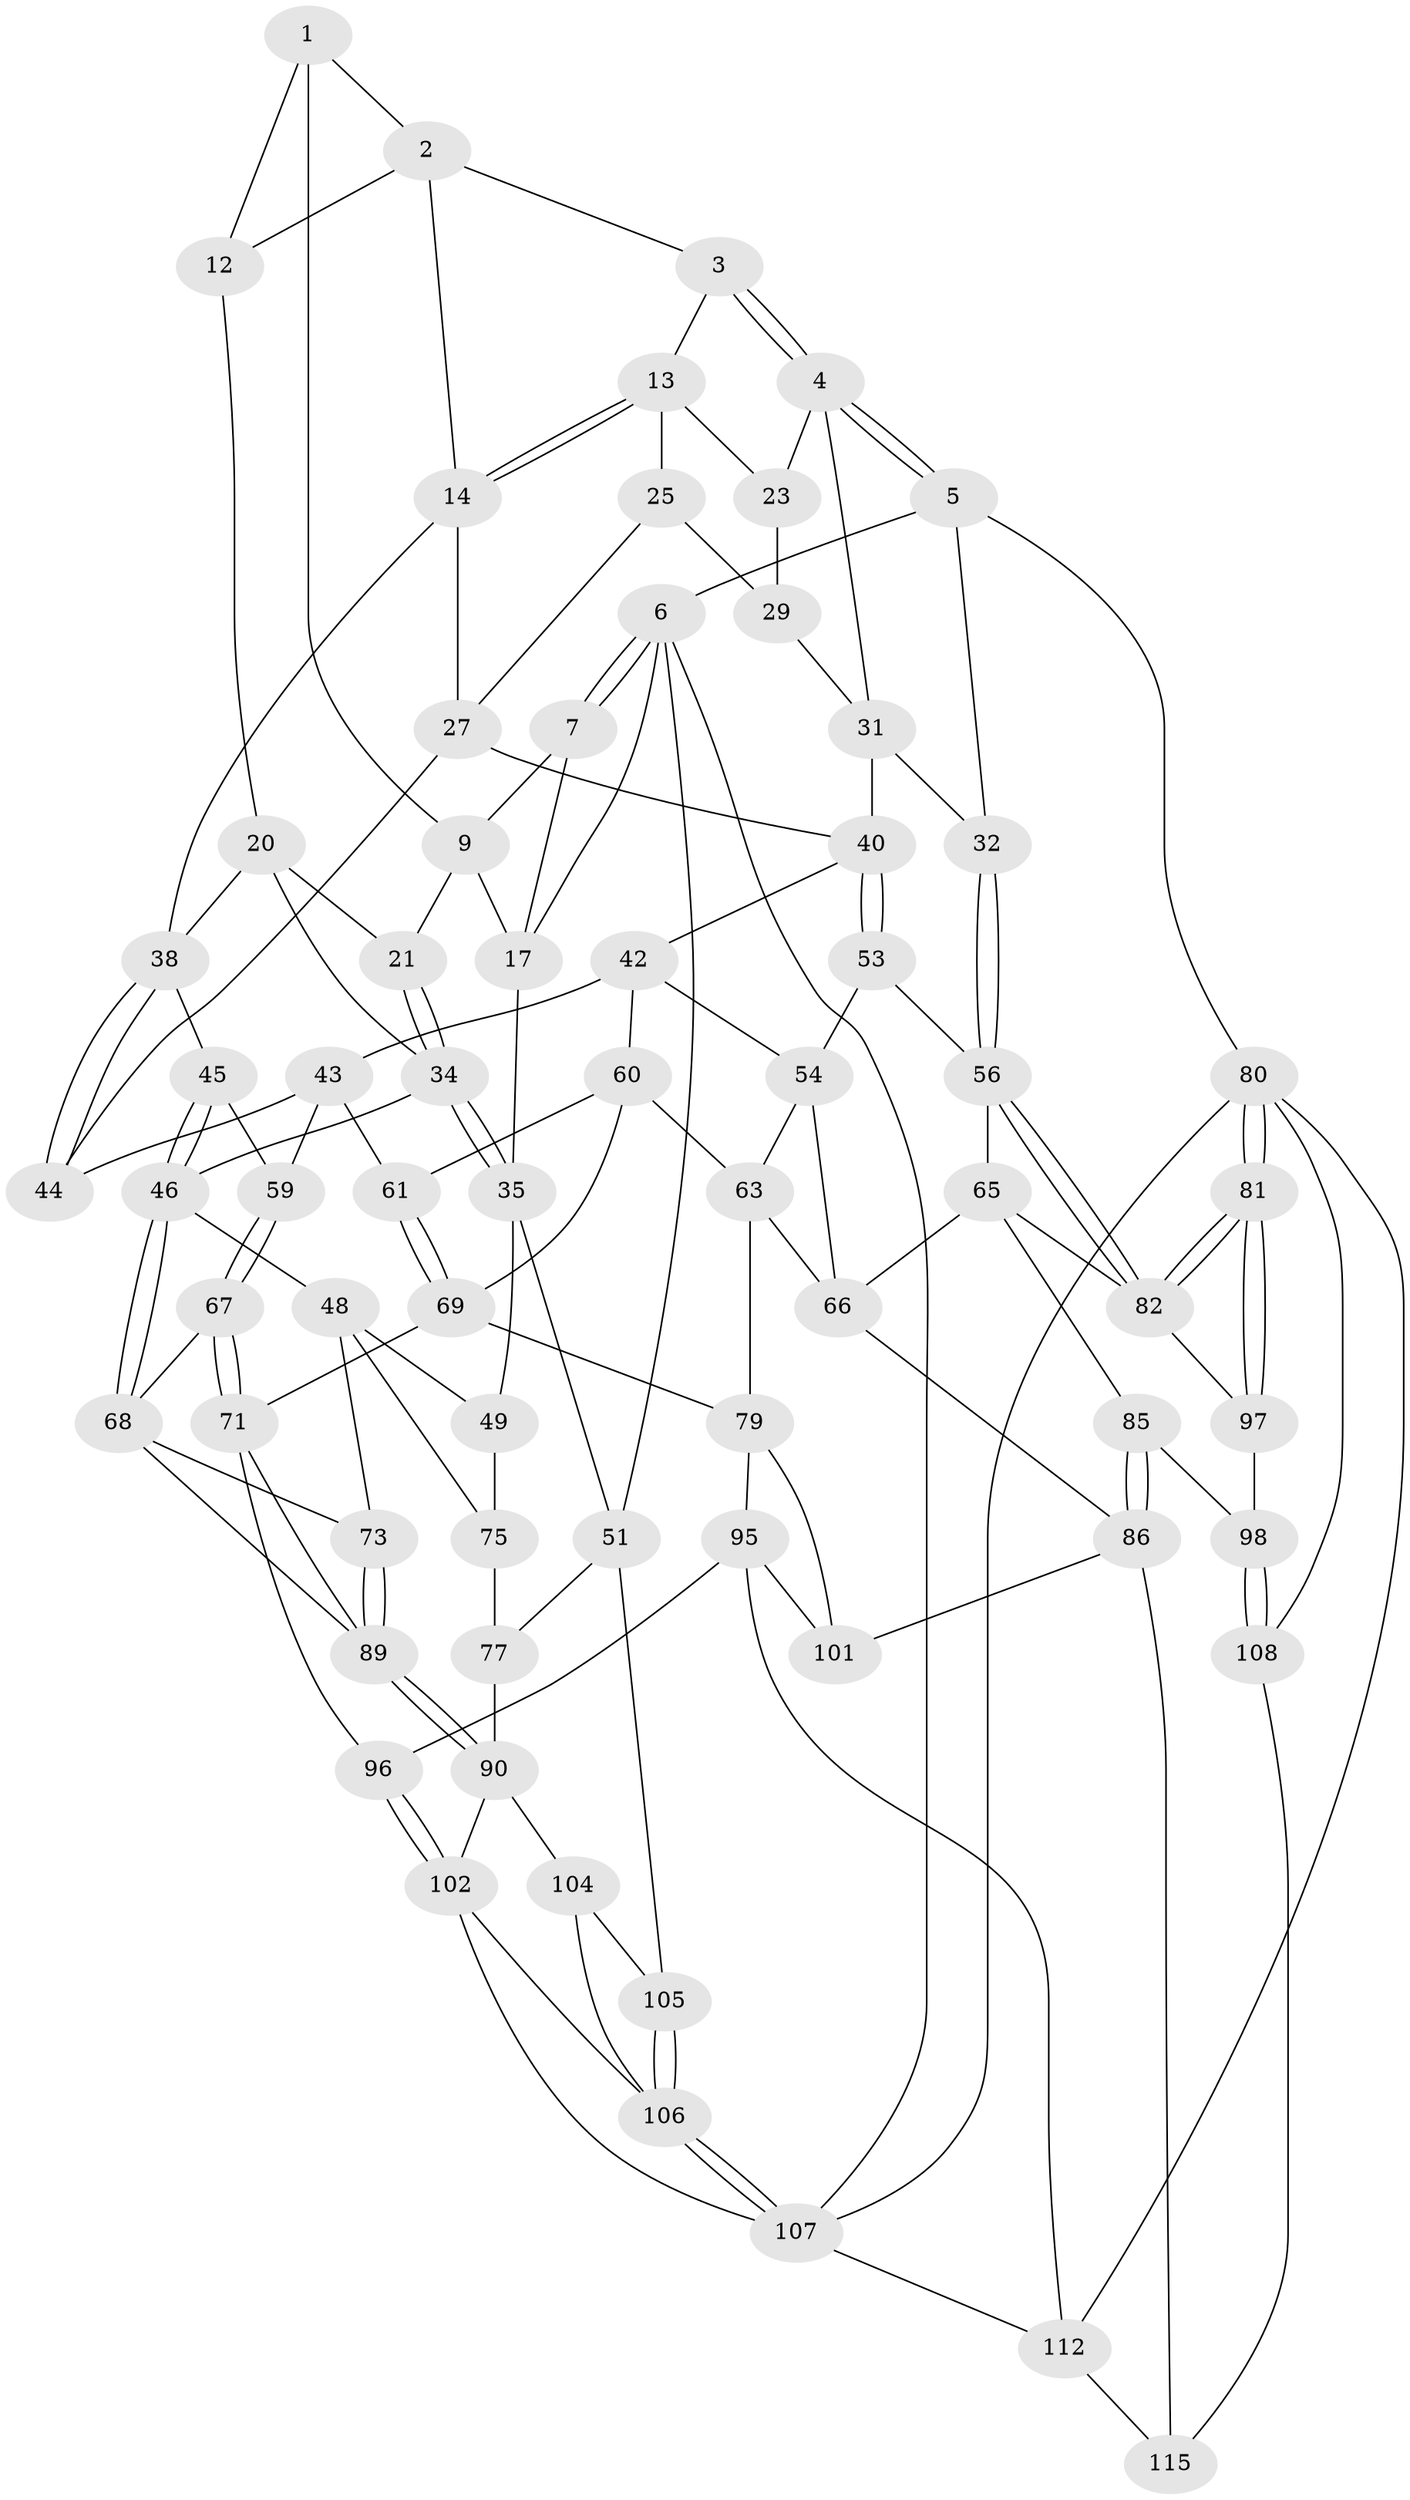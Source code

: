 // original degree distribution, {3: 0.017241379310344827, 4: 0.2413793103448276, 5: 0.5172413793103449, 6: 0.22413793103448276}
// Generated by graph-tools (version 1.1) at 2025/11/02/27/25 16:11:55]
// undirected, 69 vertices, 150 edges
graph export_dot {
graph [start="1"]
  node [color=gray90,style=filled];
  1 [pos="+0.23298663360731844+0",super="+8"];
  2 [pos="+0.4980438728067866+0",super="+11"];
  3 [pos="+0.553502629461624+0"];
  4 [pos="+1+0",super="+24"];
  5 [pos="+1+0"];
  6 [pos="+0+0",super="+16"];
  7 [pos="+0.1838989309986376+0",super="+10"];
  9 [pos="+0.18312341544347077+0.09173260254755891",super="+18"];
  12 [pos="+0.31381647760010767+0.178012386612291"];
  13 [pos="+0.5914914574585102+0.09024619580365004",super="+22"];
  14 [pos="+0.4699249974064999+0.2117139337967501",super="+15"];
  17 [pos="+0+0.13639043150729888",super="+19"];
  20 [pos="+0.253078818625431+0.21870093209201769",super="+36"];
  21 [pos="+0.1115598030975734+0.2238015259781938"];
  23 [pos="+0.8617311016958547+0.09825158051085435"];
  25 [pos="+0.6394120107200781+0.15859752928379237",super="+26"];
  27 [pos="+0.6287036075302076+0.28340724144357454",super="+28"];
  29 [pos="+0.7318983880049433+0.17485508248404216",super="+30"];
  31 [pos="+0.8566091371460454+0.27935840705496007",super="+33"];
  32 [pos="+1+0.3335823211768638"];
  34 [pos="+0.15346565073712962+0.36805554445000443",super="+37"];
  35 [pos="+0.12714910469233223+0.386713864083817",super="+50"];
  38 [pos="+0.4025099836631583+0.36933266947684223",super="+39"];
  40 [pos="+0.863729096804176+0.3374815433695709",super="+41"];
  42 [pos="+0.7107192861864494+0.4392983188953737",super="+55"];
  43 [pos="+0.5936725372596489+0.41769954273779897",super="+58"];
  44 [pos="+0.5702196274519553+0.3806149864044326"];
  45 [pos="+0.3846472516565432+0.4358056492503754"];
  46 [pos="+0.29555320027308213+0.5344600032073797",super="+47"];
  48 [pos="+0.23464992880141924+0.5458693240899983",super="+74"];
  49 [pos="+0.16492419969284067+0.5533563575875167"];
  51 [pos="+0+0.536750755211801",super="+52"];
  53 [pos="+0.8497065248274194+0.3733979766821713"];
  54 [pos="+0.7714786739374299+0.44196617505296326",super="+62"];
  56 [pos="+1+0.5555645199951733",super="+57"];
  59 [pos="+0.47755115643870605+0.5271403147840564"];
  60 [pos="+0.6624929891906812+0.5492450817592103",super="+64"];
  61 [pos="+0.6067265172171229+0.5516488373834267"];
  63 [pos="+0.7043207690464769+0.6105963650581447",super="+78"];
  65 [pos="+0.8857003758753071+0.6048378838608776",super="+84"];
  66 [pos="+0.8135169553574011+0.6006687518309479",super="+83"];
  67 [pos="+0.46878227189809885+0.6363835958686194"];
  68 [pos="+0.3466166245830077+0.6368420413818657",super="+72"];
  69 [pos="+0.5713624628721419+0.6597939850888748",super="+70"];
  71 [pos="+0.4788041293784855+0.648691560541846",super="+92"];
  73 [pos="+0.23924519633640234+0.6709135383956559"];
  75 [pos="+0.19983913121129668+0.6740206222682917",super="+76"];
  77 [pos="+0.12979031674013214+0.7361242108907369",super="+88"];
  79 [pos="+0.5977343856859754+0.7092325369942659",super="+94"];
  80 [pos="+1+1",super="+110"];
  81 [pos="+1+1"];
  82 [pos="+1+0.6355732037581893",super="+87"];
  85 [pos="+0.7841150075980688+0.7855347849004708"];
  86 [pos="+0.779510799281439+0.7862672433382628",super="+100"];
  89 [pos="+0.25223707598811806+0.8645035328929577",super="+93"];
  90 [pos="+0.2243014492002118+0.9240849371229223",super="+91"];
  95 [pos="+0.4989619730833507+0.8013147215190941",super="+111"];
  96 [pos="+0.4731680119375623+0.786999624831307"];
  97 [pos="+0.9190770069965121+0.7780926625483294"];
  98 [pos="+0.9068297461008137+0.7825462973715749",super="+99"];
  101 [pos="+0.6485467925949433+0.8240331241566273"];
  102 [pos="+0.23430090967407172+0.9636464471081362",super="+103"];
  104 [pos="+0+0.7231968639685475"];
  105 [pos="+0+0.7037381886862984"];
  106 [pos="+0+0.7850603864062305",super="+116"];
  107 [pos="+0+1",super="+114"];
  108 [pos="+0.9326467234562507+1",super="+109"];
  112 [pos="+0.5311253009400717+0.9753505255822791",super="+113"];
  115 [pos="+0.7730772247002987+0.92325615317178"];
  1 -- 2;
  1 -- 12;
  1 -- 9;
  2 -- 3;
  2 -- 12;
  2 -- 14;
  3 -- 4;
  3 -- 4;
  3 -- 13;
  4 -- 5;
  4 -- 5;
  4 -- 31;
  4 -- 23;
  5 -- 6;
  5 -- 32;
  5 -- 80;
  6 -- 7;
  6 -- 7;
  6 -- 107;
  6 -- 17;
  6 -- 51;
  7 -- 9;
  7 -- 17;
  9 -- 21;
  9 -- 17;
  12 -- 20;
  13 -- 14;
  13 -- 14;
  13 -- 25;
  13 -- 23;
  14 -- 38;
  14 -- 27;
  17 -- 35;
  20 -- 21;
  20 -- 38;
  20 -- 34;
  21 -- 34;
  21 -- 34;
  23 -- 29;
  25 -- 29 [weight=2];
  25 -- 27;
  27 -- 40;
  27 -- 44;
  29 -- 31;
  31 -- 32;
  31 -- 40;
  32 -- 56;
  32 -- 56;
  34 -- 35;
  34 -- 35;
  34 -- 46;
  35 -- 49;
  35 -- 51;
  38 -- 44;
  38 -- 44;
  38 -- 45;
  40 -- 53;
  40 -- 53;
  40 -- 42;
  42 -- 43;
  42 -- 60;
  42 -- 54;
  43 -- 44;
  43 -- 59;
  43 -- 61;
  45 -- 46;
  45 -- 46;
  45 -- 59;
  46 -- 68;
  46 -- 68;
  46 -- 48;
  48 -- 49;
  48 -- 73;
  48 -- 75;
  49 -- 75;
  51 -- 77;
  51 -- 105;
  53 -- 54;
  53 -- 56;
  54 -- 66;
  54 -- 63;
  56 -- 82;
  56 -- 82;
  56 -- 65;
  59 -- 67;
  59 -- 67;
  60 -- 61;
  60 -- 69;
  60 -- 63;
  61 -- 69;
  61 -- 69;
  63 -- 66;
  63 -- 79;
  65 -- 66;
  65 -- 85;
  65 -- 82;
  66 -- 86;
  67 -- 68;
  67 -- 71;
  67 -- 71;
  68 -- 73;
  68 -- 89;
  69 -- 71;
  69 -- 79;
  71 -- 96;
  71 -- 89;
  73 -- 89;
  73 -- 89;
  75 -- 77 [weight=2];
  77 -- 90;
  79 -- 101;
  79 -- 95;
  80 -- 81;
  80 -- 81;
  80 -- 107;
  80 -- 108;
  80 -- 112;
  81 -- 82;
  81 -- 82;
  81 -- 97;
  81 -- 97;
  82 -- 97;
  85 -- 86;
  85 -- 86;
  85 -- 98;
  86 -- 115;
  86 -- 101;
  89 -- 90;
  89 -- 90;
  90 -- 102;
  90 -- 104;
  95 -- 96;
  95 -- 112;
  95 -- 101;
  96 -- 102;
  96 -- 102;
  97 -- 98;
  98 -- 108 [weight=2];
  98 -- 108;
  102 -- 107;
  102 -- 106;
  104 -- 105;
  104 -- 106;
  105 -- 106;
  105 -- 106;
  106 -- 107;
  106 -- 107;
  107 -- 112;
  108 -- 115;
  112 -- 115;
}
